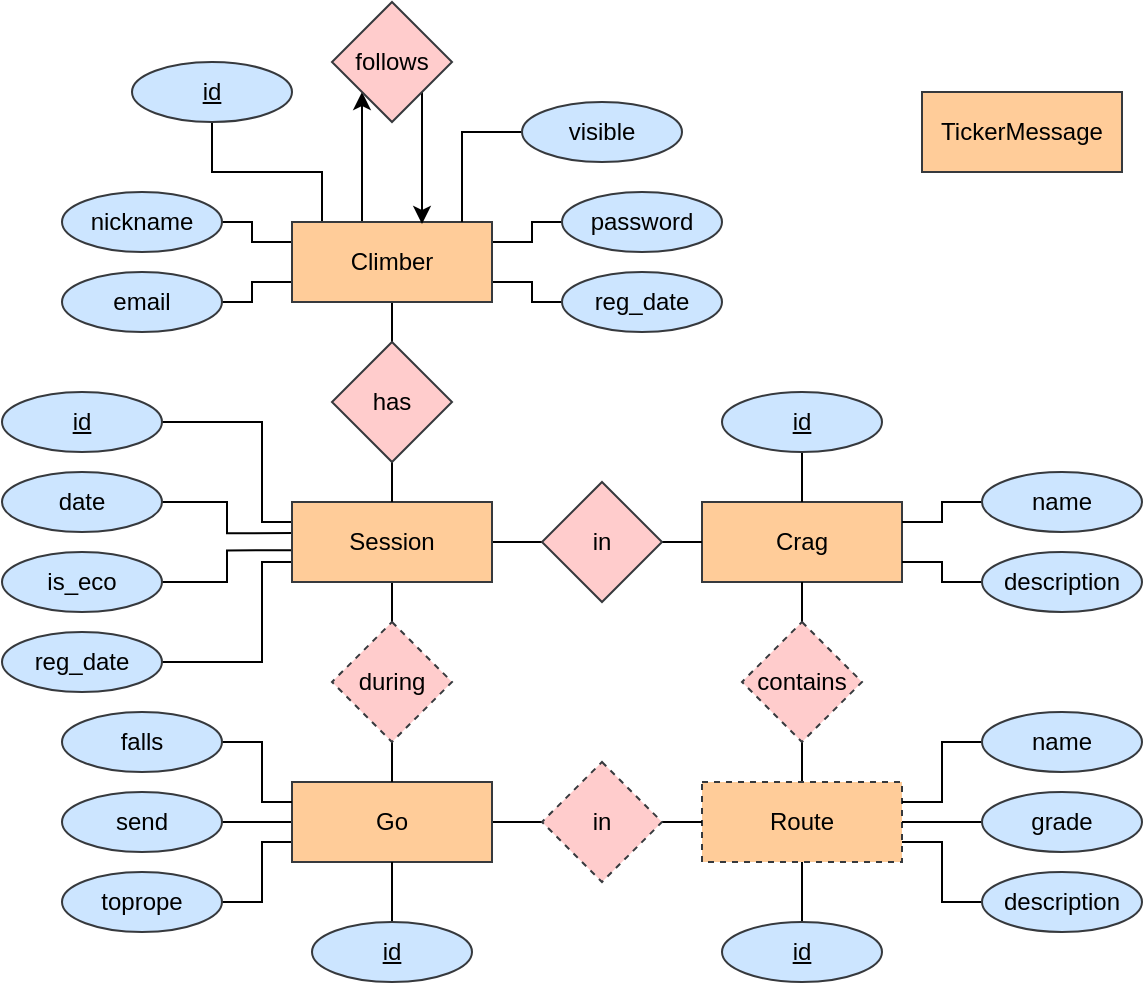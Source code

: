 <mxfile version="15.8.7" type="device"><diagram id="yFMqVUVSHSwYlYxRJYb6" name="Page-1"><mxGraphModel dx="981" dy="624" grid="1" gridSize="10" guides="1" tooltips="1" connect="1" arrows="1" fold="1" page="1" pageScale="1" pageWidth="850" pageHeight="1100" math="0" shadow="0"><root><mxCell id="0"/><mxCell id="1" parent="0"/><mxCell id="wdqjJQEXla8hrs-H71Xz-24" style="edgeStyle=orthogonalEdgeStyle;rounded=0;orthogonalLoop=1;jettySize=auto;html=1;exitX=0.5;exitY=1;exitDx=0;exitDy=0;entryX=0.5;entryY=0;entryDx=0;entryDy=0;endArrow=none;endFill=0;" parent="1" source="wdqjJQEXla8hrs-H71Xz-1" target="wdqjJQEXla8hrs-H71Xz-7" edge="1"><mxGeometry relative="1" as="geometry"/></mxCell><mxCell id="wdqjJQEXla8hrs-H71Xz-30" style="edgeStyle=orthogonalEdgeStyle;rounded=0;orthogonalLoop=1;jettySize=auto;html=1;exitX=0;exitY=0.25;exitDx=0;exitDy=0;endArrow=none;endFill=0;" parent="1" source="wdqjJQEXla8hrs-H71Xz-1" target="wdqjJQEXla8hrs-H71Xz-2" edge="1"><mxGeometry relative="1" as="geometry"/></mxCell><mxCell id="wdqjJQEXla8hrs-H71Xz-31" style="edgeStyle=orthogonalEdgeStyle;rounded=0;orthogonalLoop=1;jettySize=auto;html=1;exitX=0;exitY=0.75;exitDx=0;exitDy=0;endArrow=none;endFill=0;" parent="1" source="wdqjJQEXla8hrs-H71Xz-1" target="wdqjJQEXla8hrs-H71Xz-25" edge="1"><mxGeometry relative="1" as="geometry"/></mxCell><mxCell id="wdqjJQEXla8hrs-H71Xz-32" style="edgeStyle=orthogonalEdgeStyle;rounded=0;orthogonalLoop=1;jettySize=auto;html=1;exitX=1;exitY=0.25;exitDx=0;exitDy=0;endArrow=none;endFill=0;" parent="1" source="wdqjJQEXla8hrs-H71Xz-1" target="wdqjJQEXla8hrs-H71Xz-26" edge="1"><mxGeometry relative="1" as="geometry"/></mxCell><mxCell id="wdqjJQEXla8hrs-H71Xz-33" style="edgeStyle=orthogonalEdgeStyle;rounded=0;orthogonalLoop=1;jettySize=auto;html=1;exitX=1;exitY=0.75;exitDx=0;exitDy=0;endArrow=none;endFill=0;" parent="1" source="wdqjJQEXla8hrs-H71Xz-1" target="wdqjJQEXla8hrs-H71Xz-29" edge="1"><mxGeometry relative="1" as="geometry"/></mxCell><mxCell id="wdqjJQEXla8hrs-H71Xz-34" style="edgeStyle=orthogonalEdgeStyle;rounded=0;orthogonalLoop=1;jettySize=auto;html=1;exitX=0.5;exitY=0;exitDx=0;exitDy=0;endArrow=none;endFill=0;" parent="1" source="wdqjJQEXla8hrs-H71Xz-1" target="wdqjJQEXla8hrs-H71Xz-27" edge="1"><mxGeometry relative="1" as="geometry"><Array as="points"><mxPoint x="300" y="180"/><mxPoint x="300" y="155"/><mxPoint x="245" y="155"/></Array></mxGeometry></mxCell><mxCell id="xRsxyzGcMKyZIx_xnSJp-3" style="edgeStyle=orthogonalEdgeStyle;rounded=0;orthogonalLoop=1;jettySize=auto;html=1;entryX=0;entryY=1;entryDx=0;entryDy=0;endArrow=classic;endFill=1;startSize=6;endSize=6;exitX=0.35;exitY=0.05;exitDx=0;exitDy=0;exitPerimeter=0;" parent="1" source="wdqjJQEXla8hrs-H71Xz-1" target="xRsxyzGcMKyZIx_xnSJp-1" edge="1"><mxGeometry relative="1" as="geometry"/></mxCell><mxCell id="wdqjJQEXla8hrs-H71Xz-1" value="Climber" style="whiteSpace=wrap;html=1;align=center;fillColor=#ffcc99;strokeColor=#36393d;" parent="1" vertex="1"><mxGeometry x="285" y="180" width="100" height="40" as="geometry"/></mxCell><mxCell id="wdqjJQEXla8hrs-H71Xz-2" value="nickname" style="ellipse;whiteSpace=wrap;html=1;align=center;fillColor=#cce5ff;strokeColor=#36393d;" parent="1" vertex="1"><mxGeometry x="170" y="165" width="80" height="30" as="geometry"/></mxCell><mxCell id="wdqjJQEXla8hrs-H71Xz-20" style="edgeStyle=orthogonalEdgeStyle;rounded=0;orthogonalLoop=1;jettySize=auto;html=1;exitX=0.5;exitY=0;exitDx=0;exitDy=0;entryX=0.5;entryY=1;entryDx=0;entryDy=0;endArrow=none;endFill=0;" parent="1" source="wdqjJQEXla8hrs-H71Xz-3" target="wdqjJQEXla8hrs-H71Xz-11" edge="1"><mxGeometry relative="1" as="geometry"/></mxCell><mxCell id="wdqjJQEXla8hrs-H71Xz-3" value="Route" style="whiteSpace=wrap;html=1;align=center;fillColor=#ffcc99;strokeColor=#36393d;dashed=1;" parent="1" vertex="1"><mxGeometry x="490" y="460" width="100" height="40" as="geometry"/></mxCell><mxCell id="wdqjJQEXla8hrs-H71Xz-4" value="Crag" style="whiteSpace=wrap;html=1;align=center;fillColor=#ffcc99;strokeColor=#36393d;" parent="1" vertex="1"><mxGeometry x="490" y="320" width="100" height="40" as="geometry"/></mxCell><mxCell id="wdqjJQEXla8hrs-H71Xz-13" style="edgeStyle=orthogonalEdgeStyle;rounded=0;orthogonalLoop=1;jettySize=auto;html=1;exitX=1;exitY=0.5;exitDx=0;exitDy=0;entryX=0;entryY=0.5;entryDx=0;entryDy=0;endArrow=none;endFill=0;" parent="1" source="wdqjJQEXla8hrs-H71Xz-5" target="wdqjJQEXla8hrs-H71Xz-10" edge="1"><mxGeometry relative="1" as="geometry"/></mxCell><mxCell id="wdqjJQEXla8hrs-H71Xz-16" style="edgeStyle=orthogonalEdgeStyle;rounded=0;orthogonalLoop=1;jettySize=auto;html=1;exitX=0.5;exitY=1;exitDx=0;exitDy=0;entryX=0.5;entryY=0;entryDx=0;entryDy=0;endArrow=none;endFill=0;" parent="1" source="wdqjJQEXla8hrs-H71Xz-5" target="wdqjJQEXla8hrs-H71Xz-8" edge="1"><mxGeometry relative="1" as="geometry"/></mxCell><mxCell id="wdqjJQEXla8hrs-H71Xz-40" style="edgeStyle=orthogonalEdgeStyle;rounded=0;orthogonalLoop=1;jettySize=auto;html=1;exitX=0;exitY=0.25;exitDx=0;exitDy=0;entryX=1;entryY=0.5;entryDx=0;entryDy=0;endArrow=none;endFill=0;" parent="1" source="wdqjJQEXla8hrs-H71Xz-5" target="wdqjJQEXla8hrs-H71Xz-35" edge="1"><mxGeometry relative="1" as="geometry"><Array as="points"><mxPoint x="270" y="330"/><mxPoint x="270" y="280"/></Array></mxGeometry></mxCell><mxCell id="wdqjJQEXla8hrs-H71Xz-41" style="edgeStyle=orthogonalEdgeStyle;rounded=0;orthogonalLoop=1;jettySize=auto;html=1;exitX=0.011;exitY=0.389;exitDx=0;exitDy=0;endArrow=none;endFill=0;exitPerimeter=0;" parent="1" source="wdqjJQEXla8hrs-H71Xz-5" target="wdqjJQEXla8hrs-H71Xz-37" edge="1"><mxGeometry relative="1" as="geometry"/></mxCell><mxCell id="wdqjJQEXla8hrs-H71Xz-42" style="edgeStyle=orthogonalEdgeStyle;rounded=0;orthogonalLoop=1;jettySize=auto;html=1;exitX=0;exitY=0.604;exitDx=0;exitDy=0;endArrow=none;endFill=0;exitPerimeter=0;" parent="1" source="wdqjJQEXla8hrs-H71Xz-5" target="wdqjJQEXla8hrs-H71Xz-38" edge="1"><mxGeometry relative="1" as="geometry"/></mxCell><mxCell id="wdqjJQEXla8hrs-H71Xz-43" style="edgeStyle=orthogonalEdgeStyle;rounded=0;orthogonalLoop=1;jettySize=auto;html=1;exitX=0;exitY=0.75;exitDx=0;exitDy=0;entryX=1;entryY=0.5;entryDx=0;entryDy=0;endArrow=none;endFill=0;" parent="1" source="wdqjJQEXla8hrs-H71Xz-5" target="wdqjJQEXla8hrs-H71Xz-39" edge="1"><mxGeometry relative="1" as="geometry"><Array as="points"><mxPoint x="270" y="350"/><mxPoint x="270" y="400"/></Array></mxGeometry></mxCell><mxCell id="wdqjJQEXla8hrs-H71Xz-5" value="&lt;div&gt;Session&lt;/div&gt;" style="whiteSpace=wrap;html=1;align=center;fillColor=#ffcc99;strokeColor=#36393d;" parent="1" vertex="1"><mxGeometry x="285" y="320" width="100" height="40" as="geometry"/></mxCell><mxCell id="wdqjJQEXla8hrs-H71Xz-18" style="edgeStyle=orthogonalEdgeStyle;rounded=0;orthogonalLoop=1;jettySize=auto;html=1;exitX=1;exitY=0.5;exitDx=0;exitDy=0;entryX=0;entryY=0.5;entryDx=0;entryDy=0;endArrow=none;endFill=0;" parent="1" source="wdqjJQEXla8hrs-H71Xz-6" target="wdqjJQEXla8hrs-H71Xz-9" edge="1"><mxGeometry relative="1" as="geometry"/></mxCell><mxCell id="wdqjJQEXla8hrs-H71Xz-64" style="edgeStyle=orthogonalEdgeStyle;rounded=0;orthogonalLoop=1;jettySize=auto;html=1;exitX=0;exitY=0.5;exitDx=0;exitDy=0;entryX=1;entryY=0.5;entryDx=0;entryDy=0;endArrow=none;endFill=0;" parent="1" source="wdqjJQEXla8hrs-H71Xz-6" target="wdqjJQEXla8hrs-H71Xz-61" edge="1"><mxGeometry relative="1" as="geometry"/></mxCell><mxCell id="wdqjJQEXla8hrs-H71Xz-65" style="edgeStyle=orthogonalEdgeStyle;rounded=0;orthogonalLoop=1;jettySize=auto;html=1;exitX=0;exitY=0.75;exitDx=0;exitDy=0;entryX=1;entryY=0.5;entryDx=0;entryDy=0;endArrow=none;endFill=0;" parent="1" source="wdqjJQEXla8hrs-H71Xz-6" target="wdqjJQEXla8hrs-H71Xz-62" edge="1"><mxGeometry relative="1" as="geometry"><Array as="points"><mxPoint x="270" y="490"/><mxPoint x="270" y="520"/></Array></mxGeometry></mxCell><mxCell id="wdqjJQEXla8hrs-H71Xz-6" value="Go" style="whiteSpace=wrap;html=1;align=center;fillColor=#ffcc99;strokeColor=#36393d;" parent="1" vertex="1"><mxGeometry x="285" y="460" width="100" height="40" as="geometry"/></mxCell><mxCell id="wdqjJQEXla8hrs-H71Xz-23" style="edgeStyle=orthogonalEdgeStyle;rounded=0;orthogonalLoop=1;jettySize=auto;html=1;exitX=0.5;exitY=1;exitDx=0;exitDy=0;entryX=0.5;entryY=0;entryDx=0;entryDy=0;endArrow=none;endFill=0;" parent="1" source="wdqjJQEXla8hrs-H71Xz-7" target="wdqjJQEXla8hrs-H71Xz-5" edge="1"><mxGeometry relative="1" as="geometry"/></mxCell><mxCell id="wdqjJQEXla8hrs-H71Xz-7" value="has" style="shape=rhombus;perimeter=rhombusPerimeter;whiteSpace=wrap;html=1;align=center;fillColor=#ffcccc;strokeColor=#36393d;" parent="1" vertex="1"><mxGeometry x="305" y="240" width="60" height="60" as="geometry"/></mxCell><mxCell id="wdqjJQEXla8hrs-H71Xz-17" style="edgeStyle=orthogonalEdgeStyle;rounded=0;orthogonalLoop=1;jettySize=auto;html=1;exitX=0.5;exitY=1;exitDx=0;exitDy=0;entryX=0.5;entryY=0;entryDx=0;entryDy=0;endArrow=none;endFill=0;" parent="1" source="wdqjJQEXla8hrs-H71Xz-8" target="wdqjJQEXla8hrs-H71Xz-6" edge="1"><mxGeometry relative="1" as="geometry"/></mxCell><mxCell id="wdqjJQEXla8hrs-H71Xz-8" value="during" style="shape=rhombus;perimeter=rhombusPerimeter;whiteSpace=wrap;html=1;align=center;fillColor=#ffcccc;strokeColor=#36393d;dashed=1;" parent="1" vertex="1"><mxGeometry x="305" y="380" width="60" height="60" as="geometry"/></mxCell><mxCell id="wdqjJQEXla8hrs-H71Xz-19" style="edgeStyle=orthogonalEdgeStyle;rounded=0;orthogonalLoop=1;jettySize=auto;html=1;exitX=1;exitY=0.5;exitDx=0;exitDy=0;entryX=0;entryY=0.5;entryDx=0;entryDy=0;endArrow=none;endFill=0;" parent="1" source="wdqjJQEXla8hrs-H71Xz-9" target="wdqjJQEXla8hrs-H71Xz-3" edge="1"><mxGeometry relative="1" as="geometry"/></mxCell><mxCell id="wdqjJQEXla8hrs-H71Xz-9" value="in" style="shape=rhombus;perimeter=rhombusPerimeter;whiteSpace=wrap;html=1;align=center;fillColor=#ffcccc;strokeColor=#36393d;dashed=1;" parent="1" vertex="1"><mxGeometry x="410" y="450" width="60" height="60" as="geometry"/></mxCell><mxCell id="wdqjJQEXla8hrs-H71Xz-14" style="edgeStyle=orthogonalEdgeStyle;rounded=0;orthogonalLoop=1;jettySize=auto;html=1;exitX=1;exitY=0.5;exitDx=0;exitDy=0;entryX=0;entryY=0.5;entryDx=0;entryDy=0;endArrow=none;endFill=0;" parent="1" source="wdqjJQEXla8hrs-H71Xz-10" target="wdqjJQEXla8hrs-H71Xz-4" edge="1"><mxGeometry relative="1" as="geometry"/></mxCell><mxCell id="wdqjJQEXla8hrs-H71Xz-10" value="in" style="shape=rhombus;perimeter=rhombusPerimeter;whiteSpace=wrap;html=1;align=center;fillColor=#ffcccc;strokeColor=#36393d;sketch=0;shadow=0;rounded=0;perimeterSpacing=0;" parent="1" vertex="1"><mxGeometry x="410" y="310" width="60" height="60" as="geometry"/></mxCell><mxCell id="wdqjJQEXla8hrs-H71Xz-21" style="edgeStyle=orthogonalEdgeStyle;rounded=0;orthogonalLoop=1;jettySize=auto;html=1;exitX=0.5;exitY=0;exitDx=0;exitDy=0;entryX=0.5;entryY=1;entryDx=0;entryDy=0;endArrow=none;endFill=0;" parent="1" source="wdqjJQEXla8hrs-H71Xz-11" target="wdqjJQEXla8hrs-H71Xz-4" edge="1"><mxGeometry relative="1" as="geometry"/></mxCell><mxCell id="wdqjJQEXla8hrs-H71Xz-11" value="contains" style="shape=rhombus;perimeter=rhombusPerimeter;whiteSpace=wrap;html=1;align=center;fillColor=#ffcccc;strokeColor=#36393d;dashed=1;" parent="1" vertex="1"><mxGeometry x="510" y="380" width="60" height="60" as="geometry"/></mxCell><mxCell id="wdqjJQEXla8hrs-H71Xz-25" value="email" style="ellipse;whiteSpace=wrap;html=1;align=center;fillColor=#cce5ff;strokeColor=#36393d;" parent="1" vertex="1"><mxGeometry x="170" y="205" width="80" height="30" as="geometry"/></mxCell><mxCell id="wdqjJQEXla8hrs-H71Xz-26" value="password" style="ellipse;whiteSpace=wrap;html=1;align=center;fillColor=#cce5ff;strokeColor=#36393d;" parent="1" vertex="1"><mxGeometry x="420" y="165" width="80" height="30" as="geometry"/></mxCell><mxCell id="wdqjJQEXla8hrs-H71Xz-27" value="id" style="ellipse;whiteSpace=wrap;html=1;align=center;fontStyle=4;fillColor=#cce5ff;strokeColor=#36393d;" parent="1" vertex="1"><mxGeometry x="205" y="100" width="80" height="30" as="geometry"/></mxCell><mxCell id="wdqjJQEXla8hrs-H71Xz-29" value="reg_date" style="ellipse;whiteSpace=wrap;html=1;align=center;fillColor=#cce5ff;strokeColor=#36393d;" parent="1" vertex="1"><mxGeometry x="420" y="205" width="80" height="30" as="geometry"/></mxCell><mxCell id="wdqjJQEXla8hrs-H71Xz-35" value="id" style="ellipse;whiteSpace=wrap;html=1;align=center;fontStyle=4;fillColor=#cce5ff;strokeColor=#36393d;" parent="1" vertex="1"><mxGeometry x="140" y="265" width="80" height="30" as="geometry"/></mxCell><mxCell id="wdqjJQEXla8hrs-H71Xz-37" value="date" style="ellipse;whiteSpace=wrap;html=1;align=center;fillColor=#cce5ff;strokeColor=#36393d;" parent="1" vertex="1"><mxGeometry x="140" y="305" width="80" height="30" as="geometry"/></mxCell><mxCell id="wdqjJQEXla8hrs-H71Xz-38" value="is_eco" style="ellipse;whiteSpace=wrap;html=1;align=center;fillColor=#cce5ff;strokeColor=#36393d;" parent="1" vertex="1"><mxGeometry x="140" y="345" width="80" height="30" as="geometry"/></mxCell><mxCell id="wdqjJQEXla8hrs-H71Xz-39" value="reg_date" style="ellipse;whiteSpace=wrap;html=1;align=center;fillColor=#cce5ff;strokeColor=#36393d;" parent="1" vertex="1"><mxGeometry x="140" y="385" width="80" height="30" as="geometry"/></mxCell><mxCell id="wdqjJQEXla8hrs-H71Xz-45" style="edgeStyle=orthogonalEdgeStyle;rounded=0;orthogonalLoop=1;jettySize=auto;html=1;exitX=0.5;exitY=1;exitDx=0;exitDy=0;entryX=0.5;entryY=0;entryDx=0;entryDy=0;endArrow=none;endFill=0;" parent="1" source="wdqjJQEXla8hrs-H71Xz-44" target="wdqjJQEXla8hrs-H71Xz-4" edge="1"><mxGeometry relative="1" as="geometry"/></mxCell><mxCell id="wdqjJQEXla8hrs-H71Xz-44" value="id" style="ellipse;whiteSpace=wrap;html=1;align=center;fontStyle=4;fillColor=#cce5ff;strokeColor=#36393d;" parent="1" vertex="1"><mxGeometry x="500" y="265" width="80" height="30" as="geometry"/></mxCell><mxCell id="wdqjJQEXla8hrs-H71Xz-48" style="edgeStyle=orthogonalEdgeStyle;rounded=0;orthogonalLoop=1;jettySize=auto;html=1;exitX=0;exitY=0.5;exitDx=0;exitDy=0;entryX=1;entryY=0.25;entryDx=0;entryDy=0;endArrow=none;endFill=0;" parent="1" source="wdqjJQEXla8hrs-H71Xz-46" target="wdqjJQEXla8hrs-H71Xz-4" edge="1"><mxGeometry relative="1" as="geometry"/></mxCell><mxCell id="wdqjJQEXla8hrs-H71Xz-46" value="name" style="ellipse;whiteSpace=wrap;html=1;align=center;fillColor=#cce5ff;strokeColor=#36393d;" parent="1" vertex="1"><mxGeometry x="630" y="305" width="80" height="30" as="geometry"/></mxCell><mxCell id="wdqjJQEXla8hrs-H71Xz-49" style="edgeStyle=orthogonalEdgeStyle;rounded=0;orthogonalLoop=1;jettySize=auto;html=1;exitX=0;exitY=0.5;exitDx=0;exitDy=0;entryX=1;entryY=0.75;entryDx=0;entryDy=0;endArrow=none;endFill=0;" parent="1" source="wdqjJQEXla8hrs-H71Xz-47" target="wdqjJQEXla8hrs-H71Xz-4" edge="1"><mxGeometry relative="1" as="geometry"/></mxCell><mxCell id="wdqjJQEXla8hrs-H71Xz-47" value="description" style="ellipse;whiteSpace=wrap;html=1;align=center;fillColor=#cce5ff;strokeColor=#36393d;" parent="1" vertex="1"><mxGeometry x="630" y="345" width="80" height="30" as="geometry"/></mxCell><mxCell id="wdqjJQEXla8hrs-H71Xz-51" style="edgeStyle=orthogonalEdgeStyle;rounded=0;orthogonalLoop=1;jettySize=auto;html=1;exitX=0.5;exitY=0;exitDx=0;exitDy=0;entryX=0.5;entryY=1;entryDx=0;entryDy=0;endArrow=none;endFill=0;" parent="1" source="wdqjJQEXla8hrs-H71Xz-50" target="wdqjJQEXla8hrs-H71Xz-3" edge="1"><mxGeometry relative="1" as="geometry"/></mxCell><mxCell id="wdqjJQEXla8hrs-H71Xz-50" value="id" style="ellipse;whiteSpace=wrap;html=1;align=center;fontStyle=4;fillColor=#cce5ff;strokeColor=#36393d;" parent="1" vertex="1"><mxGeometry x="500" y="530" width="80" height="30" as="geometry"/></mxCell><mxCell id="wdqjJQEXla8hrs-H71Xz-55" style="edgeStyle=orthogonalEdgeStyle;rounded=0;orthogonalLoop=1;jettySize=auto;html=1;exitX=0;exitY=0.5;exitDx=0;exitDy=0;entryX=1;entryY=0.25;entryDx=0;entryDy=0;endArrow=none;endFill=0;" parent="1" source="wdqjJQEXla8hrs-H71Xz-52" target="wdqjJQEXla8hrs-H71Xz-3" edge="1"><mxGeometry relative="1" as="geometry"/></mxCell><mxCell id="wdqjJQEXla8hrs-H71Xz-52" value="name" style="ellipse;whiteSpace=wrap;html=1;align=center;fillColor=#cce5ff;strokeColor=#36393d;" parent="1" vertex="1"><mxGeometry x="630" y="425" width="80" height="30" as="geometry"/></mxCell><mxCell id="wdqjJQEXla8hrs-H71Xz-56" style="edgeStyle=orthogonalEdgeStyle;rounded=0;orthogonalLoop=1;jettySize=auto;html=1;exitX=0;exitY=0.5;exitDx=0;exitDy=0;entryX=1;entryY=0.5;entryDx=0;entryDy=0;endArrow=none;endFill=0;" parent="1" source="wdqjJQEXla8hrs-H71Xz-53" target="wdqjJQEXla8hrs-H71Xz-3" edge="1"><mxGeometry relative="1" as="geometry"/></mxCell><mxCell id="wdqjJQEXla8hrs-H71Xz-53" value="grade" style="ellipse;whiteSpace=wrap;html=1;align=center;fillColor=#cce5ff;strokeColor=#36393d;" parent="1" vertex="1"><mxGeometry x="630" y="465" width="80" height="30" as="geometry"/></mxCell><mxCell id="wdqjJQEXla8hrs-H71Xz-57" style="edgeStyle=orthogonalEdgeStyle;rounded=0;orthogonalLoop=1;jettySize=auto;html=1;exitX=0;exitY=0.5;exitDx=0;exitDy=0;entryX=1;entryY=0.75;entryDx=0;entryDy=0;endArrow=none;endFill=0;" parent="1" source="wdqjJQEXla8hrs-H71Xz-54" target="wdqjJQEXla8hrs-H71Xz-3" edge="1"><mxGeometry relative="1" as="geometry"/></mxCell><mxCell id="wdqjJQEXla8hrs-H71Xz-54" value="description" style="ellipse;whiteSpace=wrap;html=1;align=center;fillColor=#cce5ff;strokeColor=#36393d;" parent="1" vertex="1"><mxGeometry x="630" y="505" width="80" height="30" as="geometry"/></mxCell><mxCell id="wdqjJQEXla8hrs-H71Xz-59" style="edgeStyle=orthogonalEdgeStyle;rounded=0;orthogonalLoop=1;jettySize=auto;html=1;exitX=0.5;exitY=0;exitDx=0;exitDy=0;endArrow=none;endFill=0;" parent="1" source="wdqjJQEXla8hrs-H71Xz-58" target="wdqjJQEXla8hrs-H71Xz-6" edge="1"><mxGeometry relative="1" as="geometry"/></mxCell><mxCell id="wdqjJQEXla8hrs-H71Xz-58" value="id" style="ellipse;whiteSpace=wrap;html=1;align=center;fontStyle=4;fillColor=#cce5ff;strokeColor=#36393d;" parent="1" vertex="1"><mxGeometry x="295" y="530" width="80" height="30" as="geometry"/></mxCell><mxCell id="wdqjJQEXla8hrs-H71Xz-63" style="edgeStyle=orthogonalEdgeStyle;rounded=0;orthogonalLoop=1;jettySize=auto;html=1;exitX=1;exitY=0.5;exitDx=0;exitDy=0;entryX=0;entryY=0.25;entryDx=0;entryDy=0;endArrow=none;endFill=0;" parent="1" source="wdqjJQEXla8hrs-H71Xz-60" target="wdqjJQEXla8hrs-H71Xz-6" edge="1"><mxGeometry relative="1" as="geometry"/></mxCell><mxCell id="wdqjJQEXla8hrs-H71Xz-60" value="falls" style="ellipse;whiteSpace=wrap;html=1;align=center;fillColor=#cce5ff;strokeColor=#36393d;" parent="1" vertex="1"><mxGeometry x="170" y="425" width="80" height="30" as="geometry"/></mxCell><mxCell id="wdqjJQEXla8hrs-H71Xz-61" value="send" style="ellipse;whiteSpace=wrap;html=1;align=center;fillColor=#cce5ff;strokeColor=#36393d;" parent="1" vertex="1"><mxGeometry x="170" y="465" width="80" height="30" as="geometry"/></mxCell><mxCell id="wdqjJQEXla8hrs-H71Xz-62" value="toprope" style="ellipse;whiteSpace=wrap;html=1;align=center;fillColor=#cce5ff;strokeColor=#36393d;" parent="1" vertex="1"><mxGeometry x="170" y="505" width="80" height="30" as="geometry"/></mxCell><mxCell id="xRsxyzGcMKyZIx_xnSJp-2" style="edgeStyle=orthogonalEdgeStyle;rounded=0;orthogonalLoop=1;jettySize=auto;html=1;exitX=1;exitY=1;exitDx=0;exitDy=0;entryX=0.65;entryY=0.025;entryDx=0;entryDy=0;entryPerimeter=0;endArrow=classic;endFill=1;startSize=6;endSize=6;" parent="1" source="xRsxyzGcMKyZIx_xnSJp-1" target="wdqjJQEXla8hrs-H71Xz-1" edge="1"><mxGeometry relative="1" as="geometry"/></mxCell><mxCell id="xRsxyzGcMKyZIx_xnSJp-1" value="follows" style="shape=rhombus;perimeter=rhombusPerimeter;whiteSpace=wrap;html=1;align=center;fillColor=#ffcccc;strokeColor=#36393d;" parent="1" vertex="1"><mxGeometry x="305" y="70" width="60" height="60" as="geometry"/></mxCell><mxCell id="0gtbMIDg9UjQxfZDuNRE-2" style="edgeStyle=orthogonalEdgeStyle;rounded=0;orthogonalLoop=1;jettySize=auto;html=1;entryX=0.85;entryY=0;entryDx=0;entryDy=0;entryPerimeter=0;endArrow=none;endFill=0;" edge="1" parent="1" source="0gtbMIDg9UjQxfZDuNRE-1" target="wdqjJQEXla8hrs-H71Xz-1"><mxGeometry relative="1" as="geometry"/></mxCell><mxCell id="0gtbMIDg9UjQxfZDuNRE-1" value="visible" style="ellipse;whiteSpace=wrap;html=1;align=center;fillColor=#cce5ff;strokeColor=#36393d;" vertex="1" parent="1"><mxGeometry x="400" y="120" width="80" height="30" as="geometry"/></mxCell><mxCell id="0gtbMIDg9UjQxfZDuNRE-4" value="TickerMessage" style="whiteSpace=wrap;html=1;align=center;fillColor=#ffcc99;strokeColor=#36393d;" vertex="1" parent="1"><mxGeometry x="600" y="115" width="100" height="40" as="geometry"/></mxCell></root></mxGraphModel></diagram></mxfile>